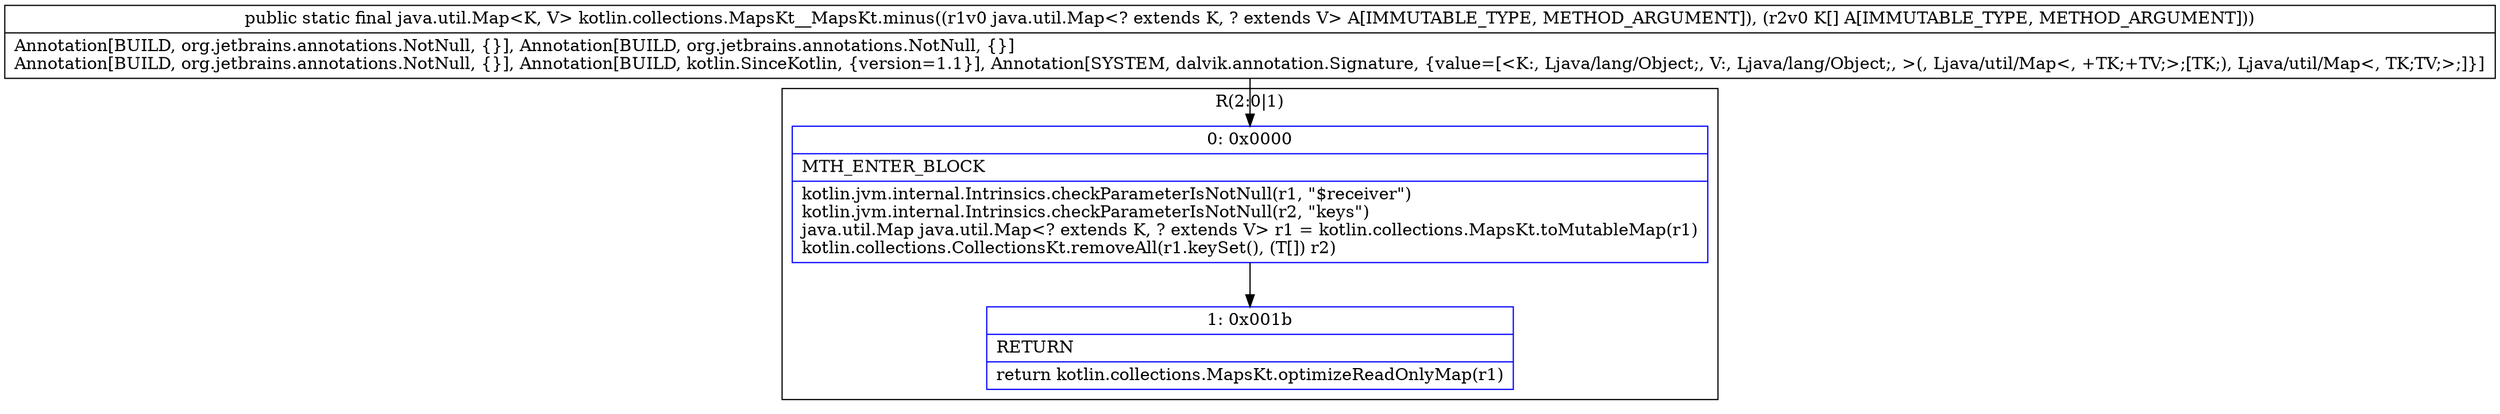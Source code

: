 digraph "CFG forkotlin.collections.MapsKt__MapsKt.minus(Ljava\/util\/Map;[Ljava\/lang\/Object;)Ljava\/util\/Map;" {
subgraph cluster_Region_455126453 {
label = "R(2:0|1)";
node [shape=record,color=blue];
Node_0 [shape=record,label="{0\:\ 0x0000|MTH_ENTER_BLOCK\l|kotlin.jvm.internal.Intrinsics.checkParameterIsNotNull(r1, \"$receiver\")\lkotlin.jvm.internal.Intrinsics.checkParameterIsNotNull(r2, \"keys\")\ljava.util.Map java.util.Map\<? extends K, ? extends V\> r1 = kotlin.collections.MapsKt.toMutableMap(r1)\lkotlin.collections.CollectionsKt.removeAll(r1.keySet(), (T[]) r2)\l}"];
Node_1 [shape=record,label="{1\:\ 0x001b|RETURN\l|return kotlin.collections.MapsKt.optimizeReadOnlyMap(r1)\l}"];
}
MethodNode[shape=record,label="{public static final java.util.Map\<K, V\> kotlin.collections.MapsKt__MapsKt.minus((r1v0 java.util.Map\<? extends K, ? extends V\> A[IMMUTABLE_TYPE, METHOD_ARGUMENT]), (r2v0 K[] A[IMMUTABLE_TYPE, METHOD_ARGUMENT]))  | Annotation[BUILD, org.jetbrains.annotations.NotNull, \{\}], Annotation[BUILD, org.jetbrains.annotations.NotNull, \{\}]\lAnnotation[BUILD, org.jetbrains.annotations.NotNull, \{\}], Annotation[BUILD, kotlin.SinceKotlin, \{version=1.1\}], Annotation[SYSTEM, dalvik.annotation.Signature, \{value=[\<K:, Ljava\/lang\/Object;, V:, Ljava\/lang\/Object;, \>(, Ljava\/util\/Map\<, +TK;+TV;\>;[TK;), Ljava\/util\/Map\<, TK;TV;\>;]\}]\l}"];
MethodNode -> Node_0;
Node_0 -> Node_1;
}

